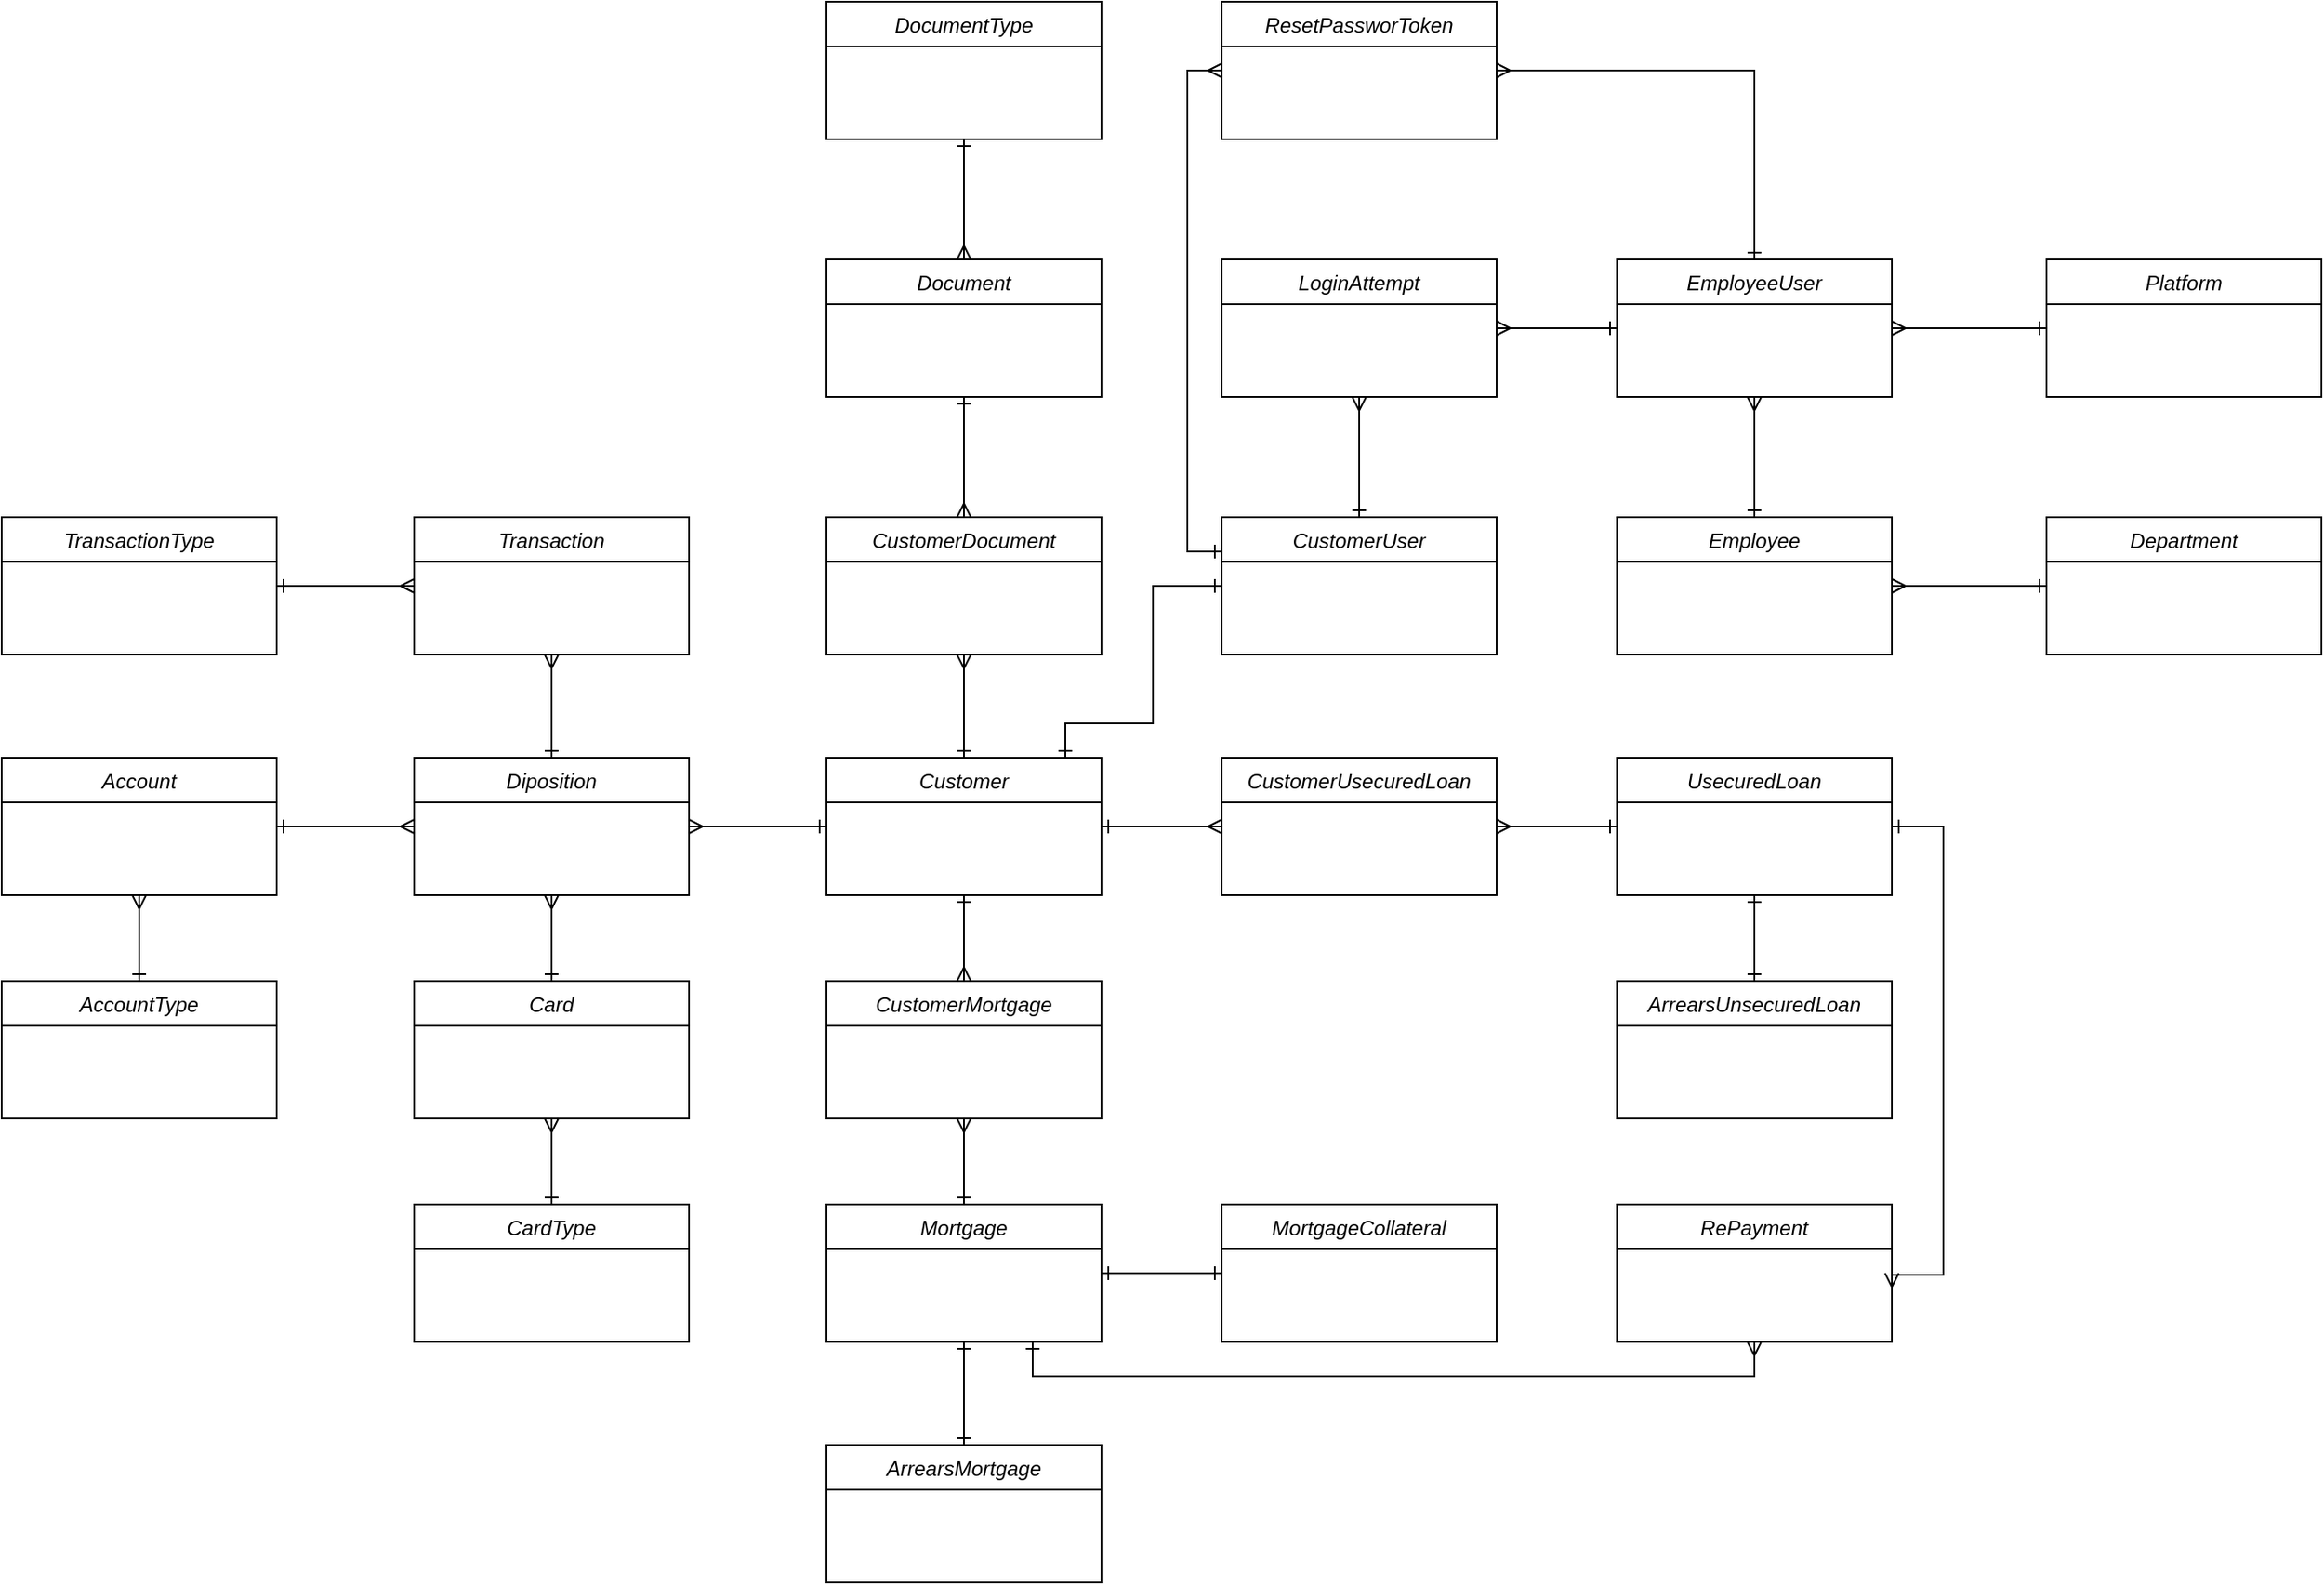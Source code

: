 <mxfile version="26.2.8">
  <diagram id="C5RBs43oDa-KdzZeNtuy" name="Page-1">
    <mxGraphModel dx="2127" dy="1879" grid="1" gridSize="10" guides="1" tooltips="1" connect="1" arrows="1" fold="1" page="1" pageScale="1" pageWidth="827" pageHeight="1169" math="0" shadow="0">
      <root>
        <mxCell id="WIyWlLk6GJQsqaUBKTNV-0" />
        <mxCell id="WIyWlLk6GJQsqaUBKTNV-1" parent="WIyWlLk6GJQsqaUBKTNV-0" />
        <mxCell id="6qz_q_-DwZcgf15-qYjJ-20" style="edgeStyle=orthogonalEdgeStyle;rounded=0;orthogonalLoop=1;jettySize=auto;html=1;entryX=0.5;entryY=1;entryDx=0;entryDy=0;endArrow=ERmany;endFill=0;startArrow=ERone;startFill=0;" parent="WIyWlLk6GJQsqaUBKTNV-1" source="zkfFHV4jXpPFQw0GAbJ--0" target="6qz_q_-DwZcgf15-qYjJ-16" edge="1">
          <mxGeometry relative="1" as="geometry" />
        </mxCell>
        <mxCell id="zkfFHV4jXpPFQw0GAbJ--0" value="Card" style="swimlane;fontStyle=2;align=center;verticalAlign=top;childLayout=stackLayout;horizontal=1;startSize=26;horizontalStack=0;resizeParent=1;resizeLast=0;collapsible=1;marginBottom=0;rounded=0;shadow=0;strokeWidth=1;" parent="WIyWlLk6GJQsqaUBKTNV-1" vertex="1">
          <mxGeometry x="-80" y="100" width="160" height="80" as="geometry">
            <mxRectangle x="220" y="120" width="160" height="26" as="alternateBounds" />
          </mxGeometry>
        </mxCell>
        <mxCell id="6qz_q_-DwZcgf15-qYjJ-42" style="edgeStyle=orthogonalEdgeStyle;rounded=0;orthogonalLoop=1;jettySize=auto;html=1;entryX=0.5;entryY=0;entryDx=0;entryDy=0;endArrow=ERone;endFill=0;startArrow=ERmany;startFill=0;" parent="WIyWlLk6GJQsqaUBKTNV-1" source="6qz_q_-DwZcgf15-qYjJ-0" target="6qz_q_-DwZcgf15-qYjJ-12" edge="1">
          <mxGeometry relative="1" as="geometry" />
        </mxCell>
        <mxCell id="6qz_q_-DwZcgf15-qYjJ-0" value="LoginAttempt" style="swimlane;fontStyle=2;align=center;verticalAlign=top;childLayout=stackLayout;horizontal=1;startSize=26;horizontalStack=0;resizeParent=1;resizeLast=0;collapsible=1;marginBottom=0;rounded=0;shadow=0;strokeWidth=1;" parent="WIyWlLk6GJQsqaUBKTNV-1" vertex="1">
          <mxGeometry x="390" y="-320" width="160" height="80" as="geometry">
            <mxRectangle x="220" y="120" width="160" height="26" as="alternateBounds" />
          </mxGeometry>
        </mxCell>
        <mxCell id="6qz_q_-DwZcgf15-qYjJ-53" style="edgeStyle=orthogonalEdgeStyle;rounded=0;orthogonalLoop=1;jettySize=auto;html=1;entryX=0;entryY=0.25;entryDx=0;entryDy=0;startArrow=ERmany;startFill=0;endArrow=ERone;endFill=0;" parent="WIyWlLk6GJQsqaUBKTNV-1" source="6qz_q_-DwZcgf15-qYjJ-1" target="6qz_q_-DwZcgf15-qYjJ-12" edge="1">
          <mxGeometry relative="1" as="geometry">
            <Array as="points">
              <mxPoint x="370" y="-430" />
              <mxPoint x="370" y="-150" />
            </Array>
          </mxGeometry>
        </mxCell>
        <mxCell id="6qz_q_-DwZcgf15-qYjJ-54" style="edgeStyle=orthogonalEdgeStyle;rounded=0;orthogonalLoop=1;jettySize=auto;html=1;entryX=0.5;entryY=0;entryDx=0;entryDy=0;endArrow=ERone;endFill=0;startArrow=ERmany;startFill=0;" parent="WIyWlLk6GJQsqaUBKTNV-1" source="6qz_q_-DwZcgf15-qYjJ-1" target="6qz_q_-DwZcgf15-qYjJ-3" edge="1">
          <mxGeometry relative="1" as="geometry" />
        </mxCell>
        <mxCell id="6qz_q_-DwZcgf15-qYjJ-1" value="ResetPassworToken" style="swimlane;fontStyle=2;align=center;verticalAlign=top;childLayout=stackLayout;horizontal=1;startSize=26;horizontalStack=0;resizeParent=1;resizeLast=0;collapsible=1;marginBottom=0;rounded=0;shadow=0;strokeWidth=1;" parent="WIyWlLk6GJQsqaUBKTNV-1" vertex="1">
          <mxGeometry x="390" y="-470" width="160" height="80" as="geometry">
            <mxRectangle x="220" y="120" width="160" height="26" as="alternateBounds" />
          </mxGeometry>
        </mxCell>
        <mxCell id="6qz_q_-DwZcgf15-qYjJ-2" value="ArrearsMortgage" style="swimlane;fontStyle=2;align=center;verticalAlign=top;childLayout=stackLayout;horizontal=1;startSize=26;horizontalStack=0;resizeParent=1;resizeLast=0;collapsible=1;marginBottom=0;rounded=0;shadow=0;strokeWidth=1;" parent="WIyWlLk6GJQsqaUBKTNV-1" vertex="1">
          <mxGeometry x="160" y="370" width="160" height="80" as="geometry">
            <mxRectangle x="220" y="120" width="160" height="26" as="alternateBounds" />
          </mxGeometry>
        </mxCell>
        <mxCell id="6qz_q_-DwZcgf15-qYjJ-51" style="edgeStyle=orthogonalEdgeStyle;rounded=0;orthogonalLoop=1;jettySize=auto;html=1;entryX=1;entryY=0.5;entryDx=0;entryDy=0;endArrow=ERmany;endFill=0;startArrow=ERone;startFill=0;" parent="WIyWlLk6GJQsqaUBKTNV-1" source="6qz_q_-DwZcgf15-qYjJ-3" target="6qz_q_-DwZcgf15-qYjJ-0" edge="1">
          <mxGeometry relative="1" as="geometry" />
        </mxCell>
        <mxCell id="6qz_q_-DwZcgf15-qYjJ-3" value="EmployeeUser" style="swimlane;fontStyle=2;align=center;verticalAlign=top;childLayout=stackLayout;horizontal=1;startSize=26;horizontalStack=0;resizeParent=1;resizeLast=0;collapsible=1;marginBottom=0;rounded=0;shadow=0;strokeWidth=1;" parent="WIyWlLk6GJQsqaUBKTNV-1" vertex="1">
          <mxGeometry x="620" y="-320" width="160" height="80" as="geometry">
            <mxRectangle x="220" y="120" width="160" height="26" as="alternateBounds" />
          </mxGeometry>
        </mxCell>
        <mxCell id="J5WmfDe2bl1WT9JpI5NA-14" style="edgeStyle=orthogonalEdgeStyle;rounded=0;orthogonalLoop=1;jettySize=auto;html=1;entryX=1;entryY=0.5;entryDx=0;entryDy=0;endArrow=ERone;endFill=0;startArrow=ERmany;startFill=0;" edge="1" parent="WIyWlLk6GJQsqaUBKTNV-1" source="6qz_q_-DwZcgf15-qYjJ-4" target="J5WmfDe2bl1WT9JpI5NA-13">
          <mxGeometry relative="1" as="geometry" />
        </mxCell>
        <mxCell id="6qz_q_-DwZcgf15-qYjJ-4" value="Transaction" style="swimlane;fontStyle=2;align=center;verticalAlign=top;childLayout=stackLayout;horizontal=1;startSize=26;horizontalStack=0;resizeParent=1;resizeLast=0;collapsible=1;marginBottom=0;rounded=0;shadow=0;strokeWidth=1;" parent="WIyWlLk6GJQsqaUBKTNV-1" vertex="1">
          <mxGeometry x="-80" y="-170" width="160" height="80" as="geometry">
            <mxRectangle x="220" y="120" width="160" height="26" as="alternateBounds" />
          </mxGeometry>
        </mxCell>
        <mxCell id="6qz_q_-DwZcgf15-qYjJ-35" style="edgeStyle=orthogonalEdgeStyle;rounded=0;orthogonalLoop=1;jettySize=auto;html=1;entryX=0.5;entryY=0;entryDx=0;entryDy=0;endArrow=ERone;endFill=0;startArrow=ERmany;startFill=0;" parent="WIyWlLk6GJQsqaUBKTNV-1" source="6qz_q_-DwZcgf15-qYjJ-5" target="6qz_q_-DwZcgf15-qYjJ-7" edge="1">
          <mxGeometry relative="1" as="geometry" />
        </mxCell>
        <mxCell id="6qz_q_-DwZcgf15-qYjJ-5" value="CustomerDocument" style="swimlane;fontStyle=2;align=center;verticalAlign=top;childLayout=stackLayout;horizontal=1;startSize=26;horizontalStack=0;resizeParent=1;resizeLast=0;collapsible=1;marginBottom=0;rounded=0;shadow=0;strokeWidth=1;" parent="WIyWlLk6GJQsqaUBKTNV-1" vertex="1">
          <mxGeometry x="160" y="-170" width="160" height="80" as="geometry">
            <mxRectangle x="220" y="120" width="160" height="26" as="alternateBounds" />
          </mxGeometry>
        </mxCell>
        <mxCell id="6qz_q_-DwZcgf15-qYjJ-30" style="edgeStyle=orthogonalEdgeStyle;rounded=0;orthogonalLoop=1;jettySize=auto;html=1;entryX=0.5;entryY=1;entryDx=0;entryDy=0;endArrow=ERmany;endFill=0;startArrow=ERone;startFill=0;" parent="WIyWlLk6GJQsqaUBKTNV-1" source="6qz_q_-DwZcgf15-qYjJ-6" target="6qz_q_-DwZcgf15-qYjJ-24" edge="1">
          <mxGeometry relative="1" as="geometry" />
        </mxCell>
        <mxCell id="6qz_q_-DwZcgf15-qYjJ-32" style="edgeStyle=orthogonalEdgeStyle;rounded=0;orthogonalLoop=1;jettySize=auto;html=1;entryX=0.5;entryY=0;entryDx=0;entryDy=0;startArrow=ERone;startFill=0;endArrow=ERone;endFill=0;" parent="WIyWlLk6GJQsqaUBKTNV-1" source="6qz_q_-DwZcgf15-qYjJ-6" target="6qz_q_-DwZcgf15-qYjJ-2" edge="1">
          <mxGeometry relative="1" as="geometry" />
        </mxCell>
        <mxCell id="6qz_q_-DwZcgf15-qYjJ-6" value="Mortgage" style="swimlane;fontStyle=2;align=center;verticalAlign=top;childLayout=stackLayout;horizontal=1;startSize=26;horizontalStack=0;resizeParent=1;resizeLast=0;collapsible=1;marginBottom=0;rounded=0;shadow=0;strokeWidth=1;" parent="WIyWlLk6GJQsqaUBKTNV-1" vertex="1">
          <mxGeometry x="160" y="230" width="160" height="80" as="geometry">
            <mxRectangle x="220" y="120" width="160" height="26" as="alternateBounds" />
          </mxGeometry>
        </mxCell>
        <mxCell id="6qz_q_-DwZcgf15-qYjJ-26" style="edgeStyle=orthogonalEdgeStyle;rounded=0;orthogonalLoop=1;jettySize=auto;html=1;entryX=0;entryY=0.5;entryDx=0;entryDy=0;endArrow=ERmany;endFill=0;startArrow=ERone;startFill=0;" parent="WIyWlLk6GJQsqaUBKTNV-1" source="6qz_q_-DwZcgf15-qYjJ-7" target="6qz_q_-DwZcgf15-qYjJ-25" edge="1">
          <mxGeometry relative="1" as="geometry" />
        </mxCell>
        <mxCell id="6qz_q_-DwZcgf15-qYjJ-7" value="Customer" style="swimlane;fontStyle=2;align=center;verticalAlign=top;childLayout=stackLayout;horizontal=1;startSize=26;horizontalStack=0;resizeParent=1;resizeLast=0;collapsible=1;marginBottom=0;rounded=0;shadow=0;strokeWidth=1;" parent="WIyWlLk6GJQsqaUBKTNV-1" vertex="1">
          <mxGeometry x="160" y="-30" width="160" height="80" as="geometry">
            <mxRectangle x="220" y="120" width="160" height="26" as="alternateBounds" />
          </mxGeometry>
        </mxCell>
        <mxCell id="6qz_q_-DwZcgf15-qYjJ-48" style="edgeStyle=orthogonalEdgeStyle;rounded=0;orthogonalLoop=1;jettySize=auto;html=1;entryX=0.5;entryY=1;entryDx=0;entryDy=0;endArrow=ERmany;endFill=0;startArrow=ERone;startFill=0;" parent="WIyWlLk6GJQsqaUBKTNV-1" source="6qz_q_-DwZcgf15-qYjJ-8" target="6qz_q_-DwZcgf15-qYjJ-3" edge="1">
          <mxGeometry relative="1" as="geometry" />
        </mxCell>
        <mxCell id="6qz_q_-DwZcgf15-qYjJ-8" value="Employee" style="swimlane;fontStyle=2;align=center;verticalAlign=top;childLayout=stackLayout;horizontal=1;startSize=26;horizontalStack=0;resizeParent=1;resizeLast=0;collapsible=1;marginBottom=0;rounded=0;shadow=0;strokeWidth=1;" parent="WIyWlLk6GJQsqaUBKTNV-1" vertex="1">
          <mxGeometry x="620" y="-170" width="160" height="80" as="geometry">
            <mxRectangle x="220" y="120" width="160" height="26" as="alternateBounds" />
          </mxGeometry>
        </mxCell>
        <mxCell id="6qz_q_-DwZcgf15-qYjJ-22" style="edgeStyle=orthogonalEdgeStyle;rounded=0;orthogonalLoop=1;jettySize=auto;html=1;entryX=0.5;entryY=1;entryDx=0;entryDy=0;endArrow=ERmany;endFill=0;startArrow=ERone;startFill=0;" parent="WIyWlLk6GJQsqaUBKTNV-1" source="6qz_q_-DwZcgf15-qYjJ-9" target="zkfFHV4jXpPFQw0GAbJ--0" edge="1">
          <mxGeometry relative="1" as="geometry" />
        </mxCell>
        <mxCell id="6qz_q_-DwZcgf15-qYjJ-9" value="CardType" style="swimlane;fontStyle=2;align=center;verticalAlign=top;childLayout=stackLayout;horizontal=1;startSize=26;horizontalStack=0;resizeParent=1;resizeLast=0;collapsible=1;marginBottom=0;rounded=0;shadow=0;strokeWidth=1;" parent="WIyWlLk6GJQsqaUBKTNV-1" vertex="1">
          <mxGeometry x="-80" y="230" width="160" height="80" as="geometry">
            <mxRectangle x="220" y="120" width="160" height="26" as="alternateBounds" />
          </mxGeometry>
        </mxCell>
        <mxCell id="6qz_q_-DwZcgf15-qYjJ-31" style="edgeStyle=orthogonalEdgeStyle;rounded=0;orthogonalLoop=1;jettySize=auto;html=1;entryX=1;entryY=0.5;entryDx=0;entryDy=0;endArrow=ERmany;endFill=0;startArrow=ERone;startFill=0;" parent="WIyWlLk6GJQsqaUBKTNV-1" source="6qz_q_-DwZcgf15-qYjJ-10" target="6qz_q_-DwZcgf15-qYjJ-25" edge="1">
          <mxGeometry relative="1" as="geometry" />
        </mxCell>
        <mxCell id="J5WmfDe2bl1WT9JpI5NA-12" style="edgeStyle=orthogonalEdgeStyle;rounded=0;orthogonalLoop=1;jettySize=auto;html=1;entryX=1;entryY=0.5;entryDx=0;entryDy=0;endArrow=ERmany;endFill=0;startArrow=ERone;startFill=0;" edge="1" parent="WIyWlLk6GJQsqaUBKTNV-1" source="6qz_q_-DwZcgf15-qYjJ-10" target="J5WmfDe2bl1WT9JpI5NA-0">
          <mxGeometry relative="1" as="geometry">
            <Array as="points">
              <mxPoint x="810" y="10" />
              <mxPoint x="810" y="271" />
            </Array>
          </mxGeometry>
        </mxCell>
        <mxCell id="6qz_q_-DwZcgf15-qYjJ-10" value="UsecuredLoan" style="swimlane;fontStyle=2;align=center;verticalAlign=top;childLayout=stackLayout;horizontal=1;startSize=26;horizontalStack=0;resizeParent=1;resizeLast=0;collapsible=1;marginBottom=0;rounded=0;shadow=0;strokeWidth=1;" parent="WIyWlLk6GJQsqaUBKTNV-1" vertex="1">
          <mxGeometry x="620" y="-30" width="160" height="80" as="geometry">
            <mxRectangle x="220" y="120" width="160" height="26" as="alternateBounds" />
          </mxGeometry>
        </mxCell>
        <mxCell id="6qz_q_-DwZcgf15-qYjJ-33" style="edgeStyle=orthogonalEdgeStyle;rounded=0;orthogonalLoop=1;jettySize=auto;html=1;entryX=0.5;entryY=1;entryDx=0;entryDy=0;startArrow=ERone;startFill=0;endArrow=ERone;endFill=0;" parent="WIyWlLk6GJQsqaUBKTNV-1" source="6qz_q_-DwZcgf15-qYjJ-11" target="6qz_q_-DwZcgf15-qYjJ-10" edge="1">
          <mxGeometry relative="1" as="geometry" />
        </mxCell>
        <mxCell id="6qz_q_-DwZcgf15-qYjJ-11" value="ArrearsUnsecuredLoan" style="swimlane;fontStyle=2;align=center;verticalAlign=top;childLayout=stackLayout;horizontal=1;startSize=26;horizontalStack=0;resizeParent=1;resizeLast=0;collapsible=1;marginBottom=0;rounded=0;shadow=0;strokeWidth=1;" parent="WIyWlLk6GJQsqaUBKTNV-1" vertex="1">
          <mxGeometry x="620" y="100" width="160" height="80" as="geometry">
            <mxRectangle x="220" y="120" width="160" height="26" as="alternateBounds" />
          </mxGeometry>
        </mxCell>
        <mxCell id="6qz_q_-DwZcgf15-qYjJ-12" value="CustomerUser" style="swimlane;fontStyle=2;align=center;verticalAlign=top;childLayout=stackLayout;horizontal=1;startSize=26;horizontalStack=0;resizeParent=1;resizeLast=0;collapsible=1;marginBottom=0;rounded=0;shadow=0;strokeWidth=1;" parent="WIyWlLk6GJQsqaUBKTNV-1" vertex="1">
          <mxGeometry x="390" y="-170" width="160" height="80" as="geometry">
            <mxRectangle x="220" y="120" width="160" height="26" as="alternateBounds" />
          </mxGeometry>
        </mxCell>
        <mxCell id="6qz_q_-DwZcgf15-qYjJ-23" style="edgeStyle=orthogonalEdgeStyle;rounded=0;orthogonalLoop=1;jettySize=auto;html=1;entryX=0.5;entryY=1;entryDx=0;entryDy=0;endArrow=ERmany;endFill=0;startArrow=ERone;startFill=0;" parent="WIyWlLk6GJQsqaUBKTNV-1" source="6qz_q_-DwZcgf15-qYjJ-13" target="6qz_q_-DwZcgf15-qYjJ-14" edge="1">
          <mxGeometry relative="1" as="geometry" />
        </mxCell>
        <mxCell id="6qz_q_-DwZcgf15-qYjJ-13" value="AccountType" style="swimlane;fontStyle=2;align=center;verticalAlign=top;childLayout=stackLayout;horizontal=1;startSize=26;horizontalStack=0;resizeParent=1;resizeLast=0;collapsible=1;marginBottom=0;rounded=0;shadow=0;strokeWidth=1;" parent="WIyWlLk6GJQsqaUBKTNV-1" vertex="1">
          <mxGeometry x="-320" y="100" width="160" height="80" as="geometry">
            <mxRectangle x="220" y="120" width="160" height="26" as="alternateBounds" />
          </mxGeometry>
        </mxCell>
        <mxCell id="6qz_q_-DwZcgf15-qYjJ-21" style="edgeStyle=orthogonalEdgeStyle;rounded=0;orthogonalLoop=1;jettySize=auto;html=1;entryX=0;entryY=0.5;entryDx=0;entryDy=0;endArrow=ERmany;endFill=0;startArrow=ERone;startFill=0;" parent="WIyWlLk6GJQsqaUBKTNV-1" source="6qz_q_-DwZcgf15-qYjJ-14" target="6qz_q_-DwZcgf15-qYjJ-16" edge="1">
          <mxGeometry relative="1" as="geometry" />
        </mxCell>
        <mxCell id="6qz_q_-DwZcgf15-qYjJ-14" value="Account" style="swimlane;fontStyle=2;align=center;verticalAlign=top;childLayout=stackLayout;horizontal=1;startSize=26;horizontalStack=0;resizeParent=1;resizeLast=0;collapsible=1;marginBottom=0;rounded=0;shadow=0;strokeWidth=1;" parent="WIyWlLk6GJQsqaUBKTNV-1" vertex="1">
          <mxGeometry x="-320" y="-30" width="160" height="80" as="geometry">
            <mxRectangle x="220" y="120" width="160" height="26" as="alternateBounds" />
          </mxGeometry>
        </mxCell>
        <mxCell id="6qz_q_-DwZcgf15-qYjJ-50" style="edgeStyle=orthogonalEdgeStyle;rounded=0;orthogonalLoop=1;jettySize=auto;html=1;entryX=1;entryY=0.5;entryDx=0;entryDy=0;endArrow=ERmany;endFill=0;startArrow=ERone;startFill=0;" parent="WIyWlLk6GJQsqaUBKTNV-1" source="6qz_q_-DwZcgf15-qYjJ-15" target="6qz_q_-DwZcgf15-qYjJ-8" edge="1">
          <mxGeometry relative="1" as="geometry" />
        </mxCell>
        <mxCell id="6qz_q_-DwZcgf15-qYjJ-15" value="Department" style="swimlane;fontStyle=2;align=center;verticalAlign=top;childLayout=stackLayout;horizontal=1;startSize=26;horizontalStack=0;resizeParent=1;resizeLast=0;collapsible=1;marginBottom=0;rounded=0;shadow=0;strokeWidth=1;" parent="WIyWlLk6GJQsqaUBKTNV-1" vertex="1">
          <mxGeometry x="870" y="-170" width="160" height="80" as="geometry">
            <mxRectangle x="220" y="120" width="160" height="26" as="alternateBounds" />
          </mxGeometry>
        </mxCell>
        <mxCell id="6qz_q_-DwZcgf15-qYjJ-19" style="edgeStyle=orthogonalEdgeStyle;rounded=0;orthogonalLoop=1;jettySize=auto;html=1;entryX=0;entryY=0.5;entryDx=0;entryDy=0;endArrow=ERone;endFill=0;startArrow=ERmany;startFill=0;" parent="WIyWlLk6GJQsqaUBKTNV-1" source="6qz_q_-DwZcgf15-qYjJ-16" target="6qz_q_-DwZcgf15-qYjJ-7" edge="1">
          <mxGeometry relative="1" as="geometry" />
        </mxCell>
        <mxCell id="J5WmfDe2bl1WT9JpI5NA-15" style="edgeStyle=orthogonalEdgeStyle;rounded=0;orthogonalLoop=1;jettySize=auto;html=1;entryX=0.5;entryY=1;entryDx=0;entryDy=0;endArrow=ERmany;endFill=0;startArrow=ERone;startFill=0;" edge="1" parent="WIyWlLk6GJQsqaUBKTNV-1" source="6qz_q_-DwZcgf15-qYjJ-16" target="6qz_q_-DwZcgf15-qYjJ-4">
          <mxGeometry relative="1" as="geometry" />
        </mxCell>
        <mxCell id="6qz_q_-DwZcgf15-qYjJ-16" value="Diposition" style="swimlane;fontStyle=2;align=center;verticalAlign=top;childLayout=stackLayout;horizontal=1;startSize=26;horizontalStack=0;resizeParent=1;resizeLast=0;collapsible=1;marginBottom=0;rounded=0;shadow=0;strokeWidth=1;" parent="WIyWlLk6GJQsqaUBKTNV-1" vertex="1">
          <mxGeometry x="-80" y="-30" width="160" height="80" as="geometry">
            <mxRectangle x="220" y="120" width="160" height="26" as="alternateBounds" />
          </mxGeometry>
        </mxCell>
        <mxCell id="6qz_q_-DwZcgf15-qYjJ-49" style="edgeStyle=orthogonalEdgeStyle;rounded=0;orthogonalLoop=1;jettySize=auto;html=1;entryX=1;entryY=0.5;entryDx=0;entryDy=0;endArrow=ERmany;endFill=0;startArrow=ERone;startFill=0;" parent="WIyWlLk6GJQsqaUBKTNV-1" source="6qz_q_-DwZcgf15-qYjJ-17" target="6qz_q_-DwZcgf15-qYjJ-3" edge="1">
          <mxGeometry relative="1" as="geometry" />
        </mxCell>
        <mxCell id="6qz_q_-DwZcgf15-qYjJ-17" value="Platform" style="swimlane;fontStyle=2;align=center;verticalAlign=top;childLayout=stackLayout;horizontal=1;startSize=26;horizontalStack=0;resizeParent=1;resizeLast=0;collapsible=1;marginBottom=0;rounded=0;shadow=0;strokeWidth=1;" parent="WIyWlLk6GJQsqaUBKTNV-1" vertex="1">
          <mxGeometry x="870" y="-320" width="160" height="80" as="geometry">
            <mxRectangle x="220" y="120" width="160" height="26" as="alternateBounds" />
          </mxGeometry>
        </mxCell>
        <mxCell id="6qz_q_-DwZcgf15-qYjJ-34" style="edgeStyle=orthogonalEdgeStyle;rounded=0;orthogonalLoop=1;jettySize=auto;html=1;entryX=1;entryY=0.5;entryDx=0;entryDy=0;startArrow=ERone;startFill=0;endArrow=ERone;endFill=0;" parent="WIyWlLk6GJQsqaUBKTNV-1" source="6qz_q_-DwZcgf15-qYjJ-18" target="6qz_q_-DwZcgf15-qYjJ-6" edge="1">
          <mxGeometry relative="1" as="geometry" />
        </mxCell>
        <mxCell id="6qz_q_-DwZcgf15-qYjJ-18" value="MortgageCollateral" style="swimlane;fontStyle=2;align=center;verticalAlign=top;childLayout=stackLayout;horizontal=1;startSize=26;horizontalStack=0;resizeParent=1;resizeLast=0;collapsible=1;marginBottom=0;rounded=0;shadow=0;strokeWidth=1;" parent="WIyWlLk6GJQsqaUBKTNV-1" vertex="1">
          <mxGeometry x="390" y="230" width="160" height="80" as="geometry">
            <mxRectangle x="220" y="120" width="160" height="26" as="alternateBounds" />
          </mxGeometry>
        </mxCell>
        <mxCell id="6qz_q_-DwZcgf15-qYjJ-27" style="edgeStyle=orthogonalEdgeStyle;rounded=0;orthogonalLoop=1;jettySize=auto;html=1;entryX=0.5;entryY=1;entryDx=0;entryDy=0;endArrow=ERone;endFill=0;startArrow=ERmany;startFill=0;" parent="WIyWlLk6GJQsqaUBKTNV-1" source="6qz_q_-DwZcgf15-qYjJ-24" target="6qz_q_-DwZcgf15-qYjJ-7" edge="1">
          <mxGeometry relative="1" as="geometry" />
        </mxCell>
        <mxCell id="6qz_q_-DwZcgf15-qYjJ-24" value="CustomerMortgage" style="swimlane;fontStyle=2;align=center;verticalAlign=top;childLayout=stackLayout;horizontal=1;startSize=26;horizontalStack=0;resizeParent=1;resizeLast=0;collapsible=1;marginBottom=0;rounded=0;shadow=0;strokeWidth=1;" parent="WIyWlLk6GJQsqaUBKTNV-1" vertex="1">
          <mxGeometry x="160" y="100" width="160" height="80" as="geometry">
            <mxRectangle x="220" y="120" width="160" height="26" as="alternateBounds" />
          </mxGeometry>
        </mxCell>
        <mxCell id="6qz_q_-DwZcgf15-qYjJ-25" value="CustomerUsecuredLoan" style="swimlane;fontStyle=2;align=center;verticalAlign=top;childLayout=stackLayout;horizontal=1;startSize=26;horizontalStack=0;resizeParent=1;resizeLast=0;collapsible=1;marginBottom=0;rounded=0;shadow=0;strokeWidth=1;" parent="WIyWlLk6GJQsqaUBKTNV-1" vertex="1">
          <mxGeometry x="390" y="-30" width="160" height="80" as="geometry">
            <mxRectangle x="220" y="120" width="160" height="26" as="alternateBounds" />
          </mxGeometry>
        </mxCell>
        <mxCell id="6qz_q_-DwZcgf15-qYjJ-37" style="edgeStyle=orthogonalEdgeStyle;rounded=0;orthogonalLoop=1;jettySize=auto;html=1;entryX=0.5;entryY=0;entryDx=0;entryDy=0;endArrow=ERmany;endFill=0;startArrow=ERone;startFill=0;" parent="WIyWlLk6GJQsqaUBKTNV-1" source="6qz_q_-DwZcgf15-qYjJ-36" target="6qz_q_-DwZcgf15-qYjJ-5" edge="1">
          <mxGeometry relative="1" as="geometry" />
        </mxCell>
        <mxCell id="6qz_q_-DwZcgf15-qYjJ-36" value="Document" style="swimlane;fontStyle=2;align=center;verticalAlign=top;childLayout=stackLayout;horizontal=1;startSize=26;horizontalStack=0;resizeParent=1;resizeLast=0;collapsible=1;marginBottom=0;rounded=0;shadow=0;strokeWidth=1;" parent="WIyWlLk6GJQsqaUBKTNV-1" vertex="1">
          <mxGeometry x="160" y="-320" width="160" height="80" as="geometry">
            <mxRectangle x="220" y="120" width="160" height="26" as="alternateBounds" />
          </mxGeometry>
        </mxCell>
        <mxCell id="6qz_q_-DwZcgf15-qYjJ-39" style="edgeStyle=orthogonalEdgeStyle;rounded=0;orthogonalLoop=1;jettySize=auto;html=1;entryX=0.5;entryY=0;entryDx=0;entryDy=0;endArrow=ERmany;endFill=0;startArrow=ERone;startFill=0;" parent="WIyWlLk6GJQsqaUBKTNV-1" source="6qz_q_-DwZcgf15-qYjJ-38" target="6qz_q_-DwZcgf15-qYjJ-36" edge="1">
          <mxGeometry relative="1" as="geometry" />
        </mxCell>
        <mxCell id="6qz_q_-DwZcgf15-qYjJ-38" value="DocumentType" style="swimlane;fontStyle=2;align=center;verticalAlign=top;childLayout=stackLayout;horizontal=1;startSize=26;horizontalStack=0;resizeParent=1;resizeLast=0;collapsible=1;marginBottom=0;rounded=0;shadow=0;strokeWidth=1;" parent="WIyWlLk6GJQsqaUBKTNV-1" vertex="1">
          <mxGeometry x="160" y="-470" width="160" height="80" as="geometry">
            <mxRectangle x="220" y="120" width="160" height="26" as="alternateBounds" />
          </mxGeometry>
        </mxCell>
        <mxCell id="6qz_q_-DwZcgf15-qYjJ-40" style="edgeStyle=orthogonalEdgeStyle;rounded=0;orthogonalLoop=1;jettySize=auto;html=1;endArrow=ERone;endFill=0;startArrow=ERone;startFill=0;" parent="WIyWlLk6GJQsqaUBKTNV-1" source="6qz_q_-DwZcgf15-qYjJ-12" edge="1">
          <mxGeometry relative="1" as="geometry">
            <mxPoint x="299" y="-30" as="targetPoint" />
            <Array as="points">
              <mxPoint x="350" y="-130" />
              <mxPoint x="350" y="-50" />
              <mxPoint x="299" y="-50" />
            </Array>
          </mxGeometry>
        </mxCell>
        <mxCell id="J5WmfDe2bl1WT9JpI5NA-11" style="edgeStyle=orthogonalEdgeStyle;rounded=0;orthogonalLoop=1;jettySize=auto;html=1;entryX=0.75;entryY=1;entryDx=0;entryDy=0;endArrow=ERone;endFill=0;startArrow=ERmany;startFill=0;" edge="1" parent="WIyWlLk6GJQsqaUBKTNV-1" source="J5WmfDe2bl1WT9JpI5NA-0" target="6qz_q_-DwZcgf15-qYjJ-6">
          <mxGeometry relative="1" as="geometry">
            <Array as="points">
              <mxPoint x="700" y="330" />
              <mxPoint x="280" y="330" />
            </Array>
          </mxGeometry>
        </mxCell>
        <mxCell id="J5WmfDe2bl1WT9JpI5NA-0" value="RePayment" style="swimlane;fontStyle=2;align=center;verticalAlign=top;childLayout=stackLayout;horizontal=1;startSize=26;horizontalStack=0;resizeParent=1;resizeLast=0;collapsible=1;marginBottom=0;rounded=0;shadow=0;strokeWidth=1;" vertex="1" parent="WIyWlLk6GJQsqaUBKTNV-1">
          <mxGeometry x="620" y="230" width="160" height="80" as="geometry">
            <mxRectangle x="220" y="120" width="160" height="26" as="alternateBounds" />
          </mxGeometry>
        </mxCell>
        <mxCell id="J5WmfDe2bl1WT9JpI5NA-13" value="TransactionType" style="swimlane;fontStyle=2;align=center;verticalAlign=top;childLayout=stackLayout;horizontal=1;startSize=26;horizontalStack=0;resizeParent=1;resizeLast=0;collapsible=1;marginBottom=0;rounded=0;shadow=0;strokeWidth=1;" vertex="1" parent="WIyWlLk6GJQsqaUBKTNV-1">
          <mxGeometry x="-320" y="-170" width="160" height="80" as="geometry">
            <mxRectangle x="220" y="120" width="160" height="26" as="alternateBounds" />
          </mxGeometry>
        </mxCell>
      </root>
    </mxGraphModel>
  </diagram>
</mxfile>
